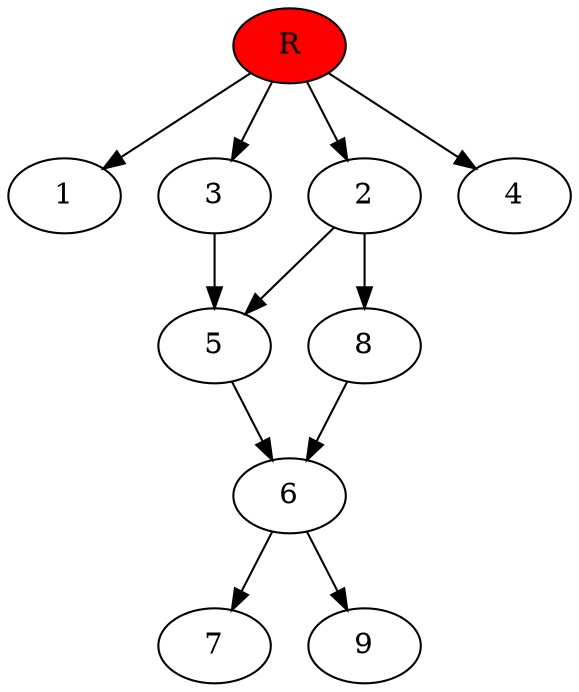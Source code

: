 digraph prb12525 {
	1
	2
	3
	4
	5
	6
	7
	8
	R [fillcolor="#ff0000" style=filled]
	2 -> 5
	2 -> 8
	3 -> 5
	5 -> 6
	6 -> 7
	6 -> 9
	8 -> 6
	R -> 1
	R -> 2
	R -> 3
	R -> 4
}
